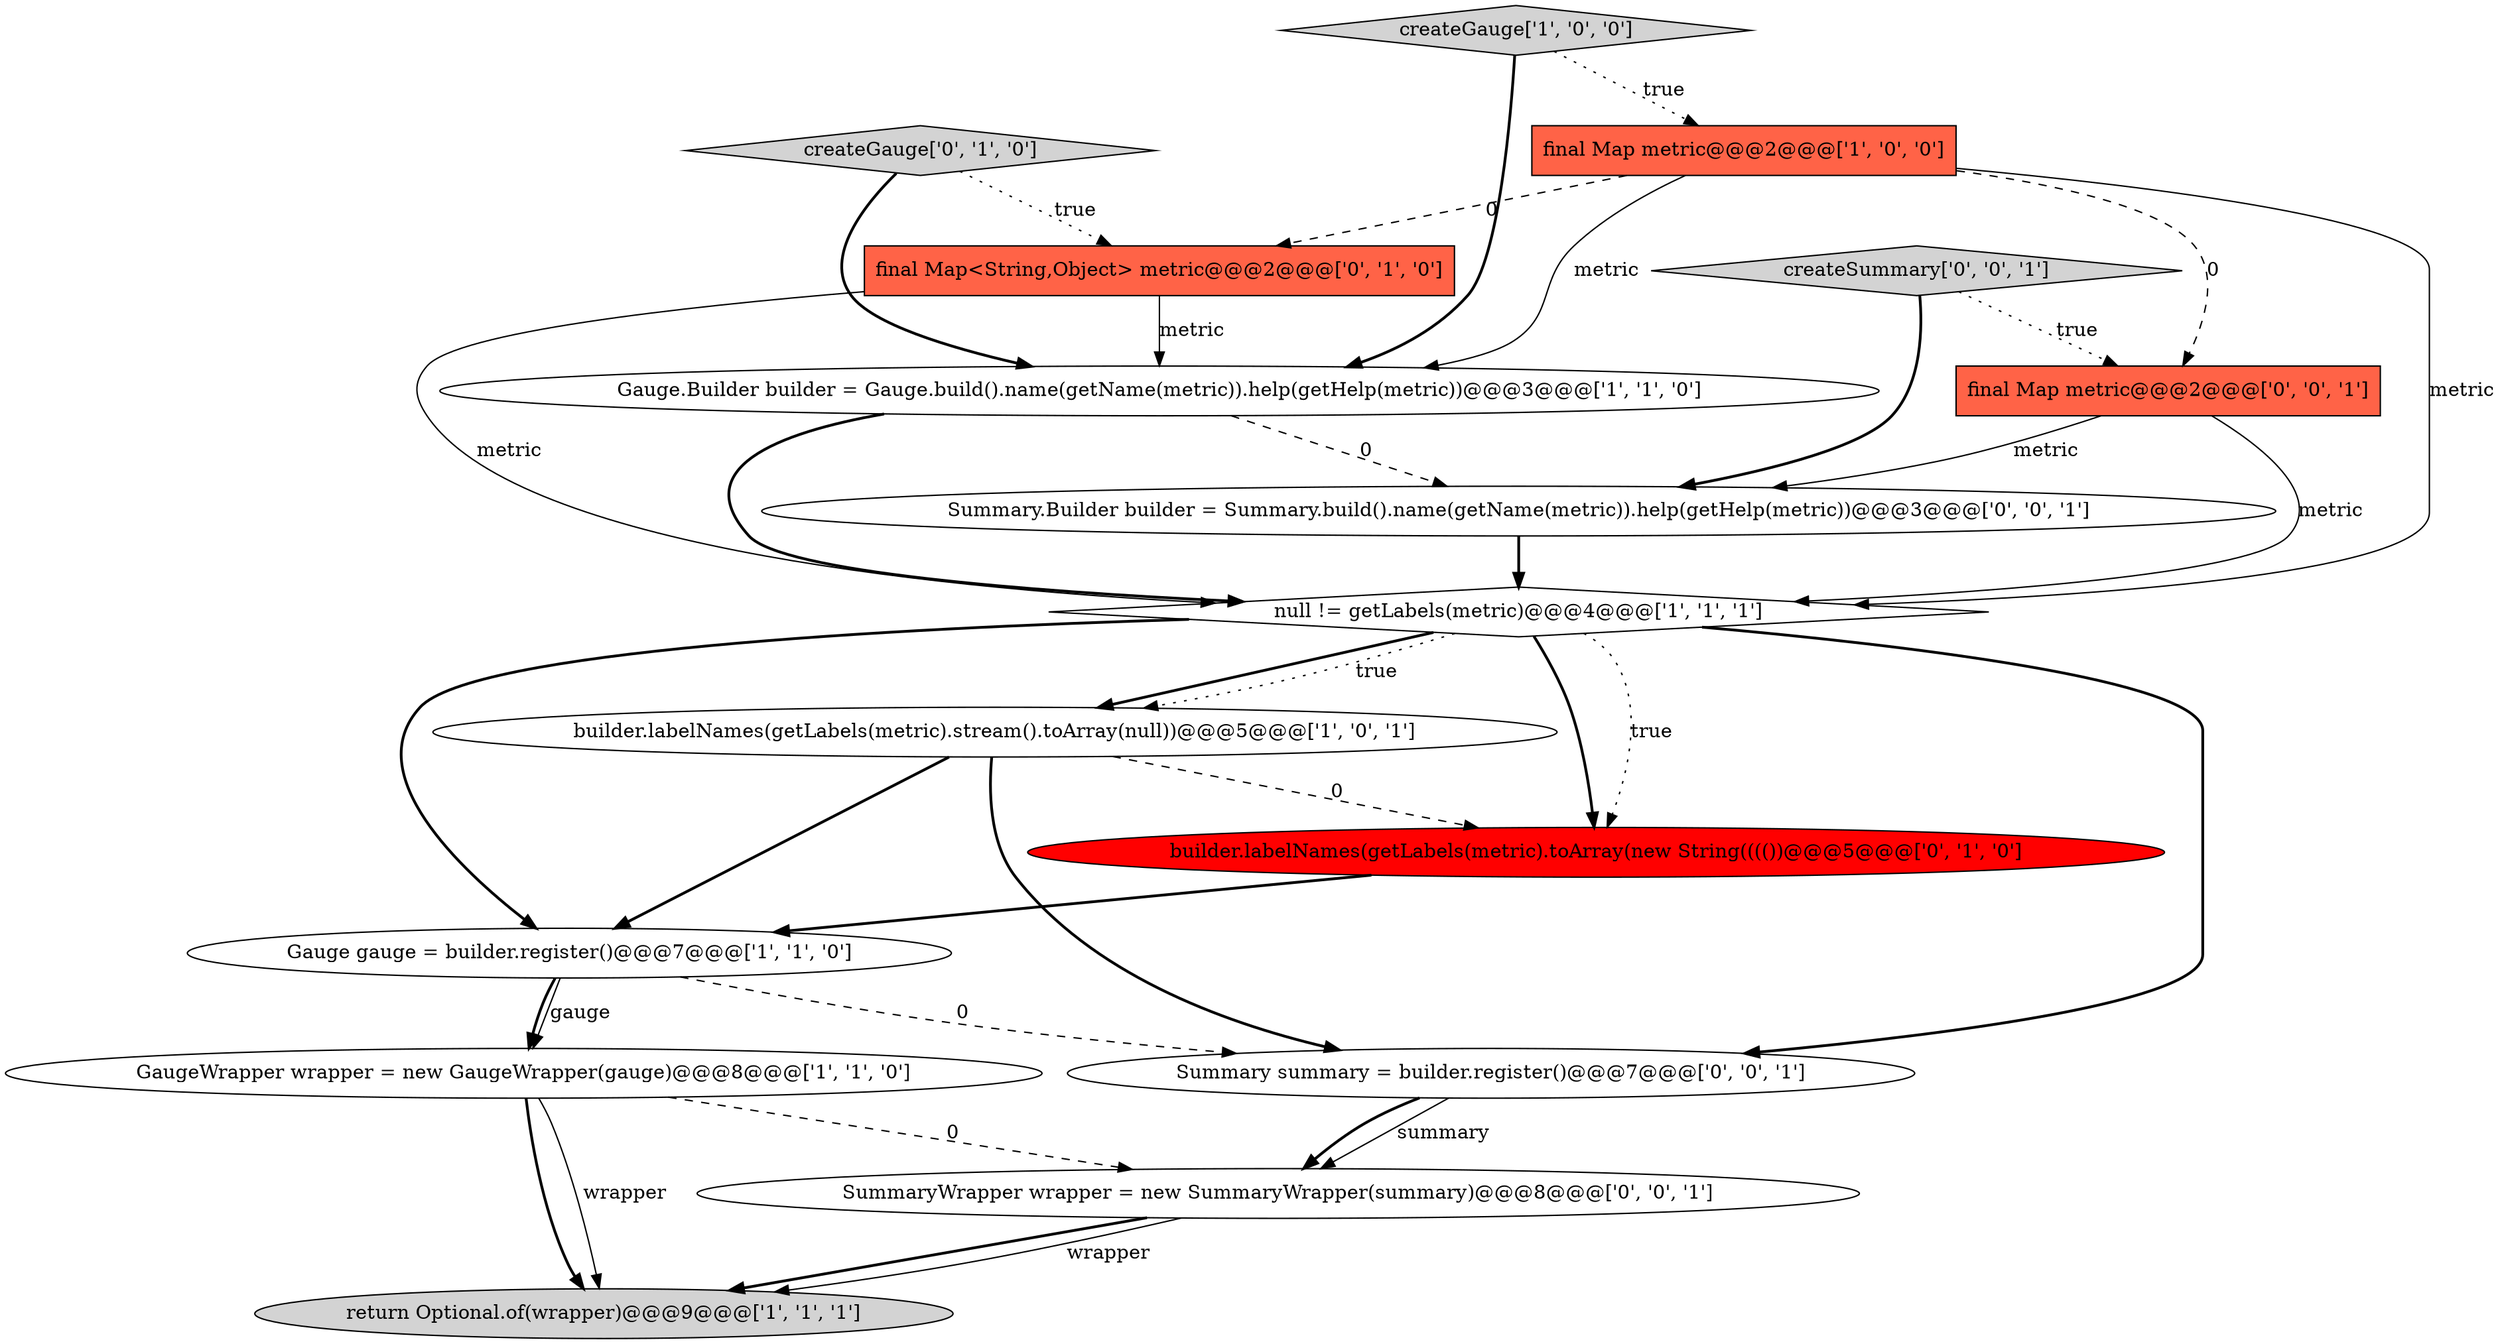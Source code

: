 digraph {
7 [style = filled, label = "null != getLabels(metric)@@@4@@@['1', '1', '1']", fillcolor = white, shape = diamond image = "AAA0AAABBB1BBB"];
9 [style = filled, label = "builder.labelNames(getLabels(metric).toArray(new String(((())@@@5@@@['0', '1', '0']", fillcolor = red, shape = ellipse image = "AAA1AAABBB2BBB"];
14 [style = filled, label = "Summary.Builder builder = Summary.build().name(getName(metric)).help(getHelp(metric))@@@3@@@['0', '0', '1']", fillcolor = white, shape = ellipse image = "AAA0AAABBB3BBB"];
3 [style = filled, label = "Gauge.Builder builder = Gauge.build().name(getName(metric)).help(getHelp(metric))@@@3@@@['1', '1', '0']", fillcolor = white, shape = ellipse image = "AAA0AAABBB1BBB"];
6 [style = filled, label = "return Optional.of(wrapper)@@@9@@@['1', '1', '1']", fillcolor = lightgray, shape = ellipse image = "AAA0AAABBB1BBB"];
13 [style = filled, label = "SummaryWrapper wrapper = new SummaryWrapper(summary)@@@8@@@['0', '0', '1']", fillcolor = white, shape = ellipse image = "AAA0AAABBB3BBB"];
4 [style = filled, label = "final Map metric@@@2@@@['1', '0', '0']", fillcolor = tomato, shape = box image = "AAA1AAABBB1BBB"];
11 [style = filled, label = "final Map metric@@@2@@@['0', '0', '1']", fillcolor = tomato, shape = box image = "AAA0AAABBB3BBB"];
5 [style = filled, label = "Gauge gauge = builder.register()@@@7@@@['1', '1', '0']", fillcolor = white, shape = ellipse image = "AAA0AAABBB1BBB"];
10 [style = filled, label = "createGauge['0', '1', '0']", fillcolor = lightgray, shape = diamond image = "AAA0AAABBB2BBB"];
2 [style = filled, label = "createGauge['1', '0', '0']", fillcolor = lightgray, shape = diamond image = "AAA0AAABBB1BBB"];
8 [style = filled, label = "final Map<String,Object> metric@@@2@@@['0', '1', '0']", fillcolor = tomato, shape = box image = "AAA1AAABBB2BBB"];
0 [style = filled, label = "GaugeWrapper wrapper = new GaugeWrapper(gauge)@@@8@@@['1', '1', '0']", fillcolor = white, shape = ellipse image = "AAA0AAABBB1BBB"];
15 [style = filled, label = "createSummary['0', '0', '1']", fillcolor = lightgray, shape = diamond image = "AAA0AAABBB3BBB"];
1 [style = filled, label = "builder.labelNames(getLabels(metric).stream().toArray(null))@@@5@@@['1', '0', '1']", fillcolor = white, shape = ellipse image = "AAA0AAABBB1BBB"];
12 [style = filled, label = "Summary summary = builder.register()@@@7@@@['0', '0', '1']", fillcolor = white, shape = ellipse image = "AAA0AAABBB3BBB"];
1->5 [style = bold, label=""];
4->3 [style = solid, label="metric"];
10->8 [style = dotted, label="true"];
11->14 [style = solid, label="metric"];
4->7 [style = solid, label="metric"];
5->12 [style = dashed, label="0"];
7->1 [style = bold, label=""];
11->7 [style = solid, label="metric"];
15->14 [style = bold, label=""];
0->6 [style = bold, label=""];
7->12 [style = bold, label=""];
12->13 [style = solid, label="summary"];
2->3 [style = bold, label=""];
0->6 [style = solid, label="wrapper"];
10->3 [style = bold, label=""];
1->9 [style = dashed, label="0"];
7->9 [style = dotted, label="true"];
8->7 [style = solid, label="metric"];
14->7 [style = bold, label=""];
7->9 [style = bold, label=""];
12->13 [style = bold, label=""];
7->5 [style = bold, label=""];
5->0 [style = bold, label=""];
3->7 [style = bold, label=""];
0->13 [style = dashed, label="0"];
2->4 [style = dotted, label="true"];
8->3 [style = solid, label="metric"];
15->11 [style = dotted, label="true"];
5->0 [style = solid, label="gauge"];
1->12 [style = bold, label=""];
9->5 [style = bold, label=""];
4->8 [style = dashed, label="0"];
13->6 [style = bold, label=""];
4->11 [style = dashed, label="0"];
3->14 [style = dashed, label="0"];
7->1 [style = dotted, label="true"];
13->6 [style = solid, label="wrapper"];
}
